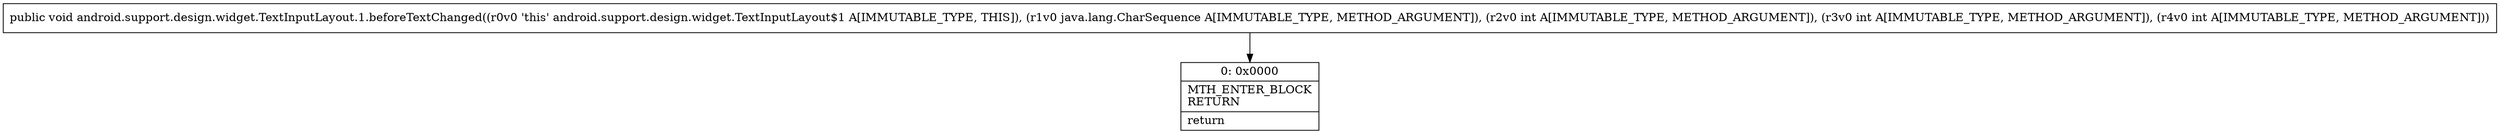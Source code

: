 digraph "CFG forandroid.support.design.widget.TextInputLayout.1.beforeTextChanged(Ljava\/lang\/CharSequence;III)V" {
Node_0 [shape=record,label="{0\:\ 0x0000|MTH_ENTER_BLOCK\lRETURN\l|return\l}"];
MethodNode[shape=record,label="{public void android.support.design.widget.TextInputLayout.1.beforeTextChanged((r0v0 'this' android.support.design.widget.TextInputLayout$1 A[IMMUTABLE_TYPE, THIS]), (r1v0 java.lang.CharSequence A[IMMUTABLE_TYPE, METHOD_ARGUMENT]), (r2v0 int A[IMMUTABLE_TYPE, METHOD_ARGUMENT]), (r3v0 int A[IMMUTABLE_TYPE, METHOD_ARGUMENT]), (r4v0 int A[IMMUTABLE_TYPE, METHOD_ARGUMENT])) }"];
MethodNode -> Node_0;
}

